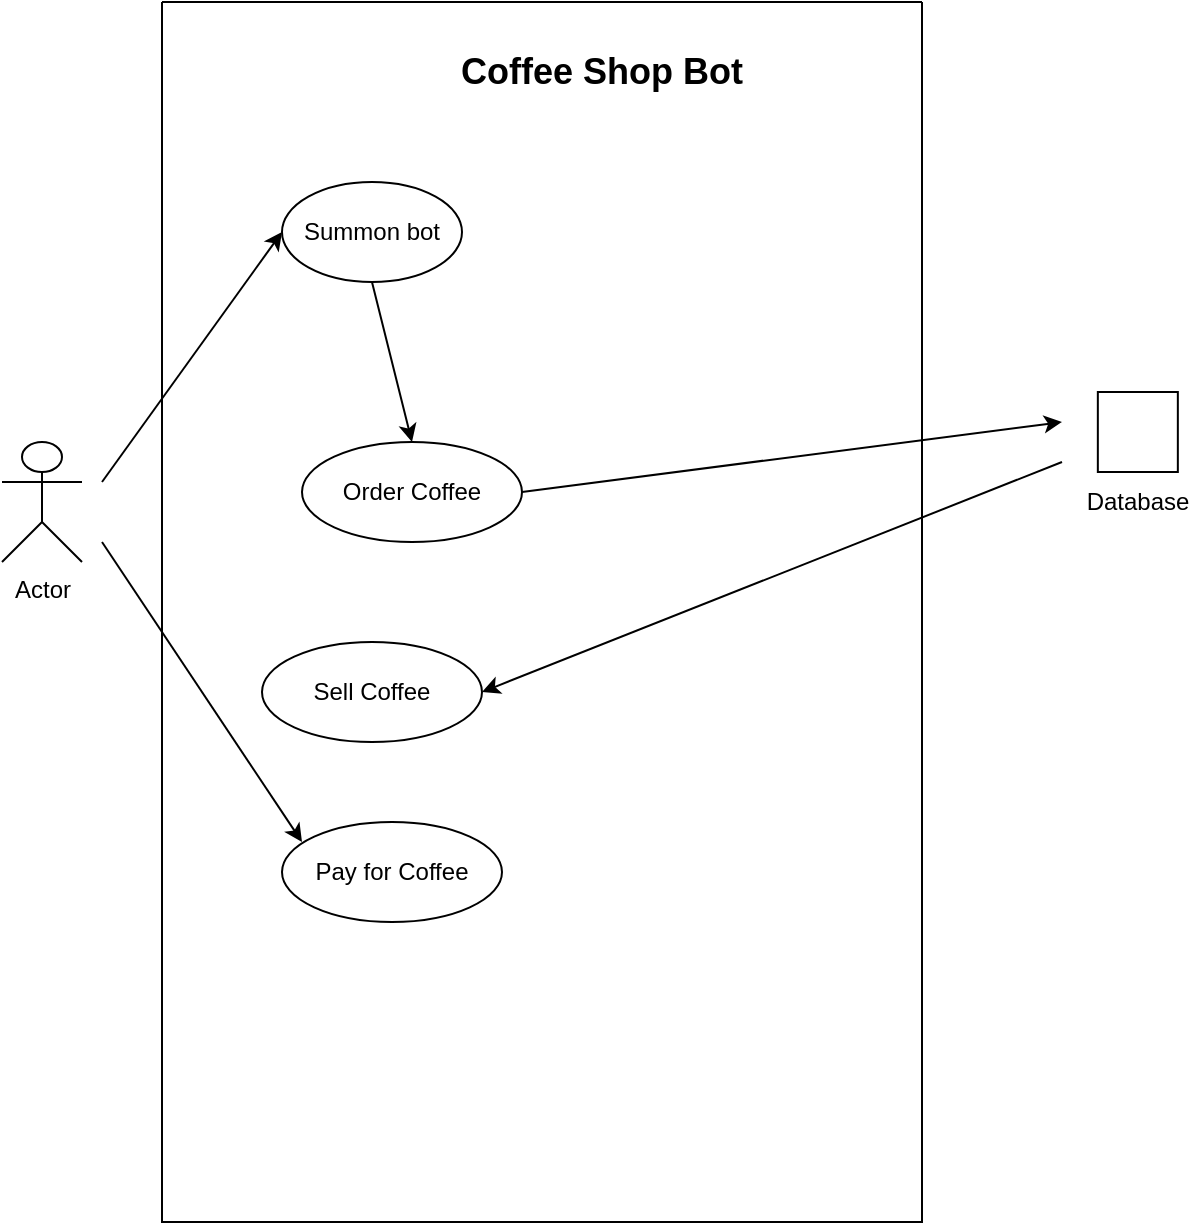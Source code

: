 <mxfile version="16.6.2" type="github">
  <diagram id="C5RBs43oDa-KdzZeNtuy" name="Page-1">
    <mxGraphModel dx="718" dy="508" grid="1" gridSize="10" guides="1" tooltips="1" connect="1" arrows="1" fold="1" page="1" pageScale="1" pageWidth="827" pageHeight="1169" math="0" shadow="0">
      <root>
        <mxCell id="WIyWlLk6GJQsqaUBKTNV-0" />
        <mxCell id="WIyWlLk6GJQsqaUBKTNV-1" parent="WIyWlLk6GJQsqaUBKTNV-0" />
        <mxCell id="J_BU-mP6Q_C5gwyvmjtZ-0" value="" style="swimlane;startSize=0;" parent="WIyWlLk6GJQsqaUBKTNV-1" vertex="1">
          <mxGeometry x="150" y="130" width="380" height="610" as="geometry" />
        </mxCell>
        <mxCell id="J_BU-mP6Q_C5gwyvmjtZ-1" value="&lt;h2&gt;Coffee Shop Bot&lt;/h2&gt;" style="text;html=1;strokeColor=none;fillColor=none;align=center;verticalAlign=middle;whiteSpace=wrap;rounded=0;" parent="J_BU-mP6Q_C5gwyvmjtZ-0" vertex="1">
          <mxGeometry x="120" y="20" width="200" height="30" as="geometry" />
        </mxCell>
        <mxCell id="J_BU-mP6Q_C5gwyvmjtZ-10" value="Summon bot" style="ellipse;whiteSpace=wrap;html=1;" parent="J_BU-mP6Q_C5gwyvmjtZ-0" vertex="1">
          <mxGeometry x="60" y="90" width="90" height="50" as="geometry" />
        </mxCell>
        <mxCell id="J_BU-mP6Q_C5gwyvmjtZ-15" value="Order Coffee" style="ellipse;whiteSpace=wrap;html=1;" parent="J_BU-mP6Q_C5gwyvmjtZ-0" vertex="1">
          <mxGeometry x="70" y="220" width="110" height="50" as="geometry" />
        </mxCell>
        <mxCell id="J_BU-mP6Q_C5gwyvmjtZ-20" value="Sell Coffee" style="ellipse;whiteSpace=wrap;html=1;" parent="J_BU-mP6Q_C5gwyvmjtZ-0" vertex="1">
          <mxGeometry x="50" y="320" width="110" height="50" as="geometry" />
        </mxCell>
        <mxCell id="J_BU-mP6Q_C5gwyvmjtZ-21" value="Pay for Coffee" style="ellipse;whiteSpace=wrap;html=1;" parent="J_BU-mP6Q_C5gwyvmjtZ-0" vertex="1">
          <mxGeometry x="60" y="410" width="110" height="50" as="geometry" />
        </mxCell>
        <mxCell id="i3bn0T6qQGXoADsRuVsi-5" value="" style="endArrow=classic;html=1;rounded=0;exitX=0.5;exitY=1;exitDx=0;exitDy=0;" edge="1" parent="J_BU-mP6Q_C5gwyvmjtZ-0" source="J_BU-mP6Q_C5gwyvmjtZ-10">
          <mxGeometry width="50" height="50" relative="1" as="geometry">
            <mxPoint x="210" y="210" as="sourcePoint" />
            <mxPoint x="125" y="220" as="targetPoint" />
          </mxGeometry>
        </mxCell>
        <mxCell id="i3bn0T6qQGXoADsRuVsi-6" value="" style="endArrow=classic;html=1;rounded=0;exitX=1;exitY=0.5;exitDx=0;exitDy=0;" edge="1" parent="J_BU-mP6Q_C5gwyvmjtZ-0" source="J_BU-mP6Q_C5gwyvmjtZ-15">
          <mxGeometry width="50" height="50" relative="1" as="geometry">
            <mxPoint x="200" y="300" as="sourcePoint" />
            <mxPoint x="450" y="210" as="targetPoint" />
          </mxGeometry>
        </mxCell>
        <mxCell id="i3bn0T6qQGXoADsRuVsi-7" value="" style="endArrow=classic;html=1;rounded=0;entryX=1;entryY=0.5;entryDx=0;entryDy=0;" edge="1" parent="J_BU-mP6Q_C5gwyvmjtZ-0" target="J_BU-mP6Q_C5gwyvmjtZ-20">
          <mxGeometry width="50" height="50" relative="1" as="geometry">
            <mxPoint x="450" y="230" as="sourcePoint" />
            <mxPoint x="340" y="360" as="targetPoint" />
          </mxGeometry>
        </mxCell>
        <mxCell id="J_BU-mP6Q_C5gwyvmjtZ-8" value="Actor" style="shape=umlActor;verticalLabelPosition=bottom;verticalAlign=top;html=1;outlineConnect=0;" parent="WIyWlLk6GJQsqaUBKTNV-1" vertex="1">
          <mxGeometry x="70" y="350" width="40" height="60" as="geometry" />
        </mxCell>
        <mxCell id="J_BU-mP6Q_C5gwyvmjtZ-14" value="Database" style="text;html=1;strokeColor=none;fillColor=none;align=center;verticalAlign=middle;whiteSpace=wrap;rounded=0;" parent="WIyWlLk6GJQsqaUBKTNV-1" vertex="1">
          <mxGeometry x="607.92" y="365" width="60" height="30" as="geometry" />
        </mxCell>
        <mxCell id="i3bn0T6qQGXoADsRuVsi-0" value="" style="rounded=0;whiteSpace=wrap;html=1;" vertex="1" parent="WIyWlLk6GJQsqaUBKTNV-1">
          <mxGeometry x="617.92" y="325" width="40" height="40" as="geometry" />
        </mxCell>
        <mxCell id="i3bn0T6qQGXoADsRuVsi-1" value="" style="endArrow=classic;html=1;rounded=0;entryX=0;entryY=0.5;entryDx=0;entryDy=0;" edge="1" parent="WIyWlLk6GJQsqaUBKTNV-1" target="J_BU-mP6Q_C5gwyvmjtZ-10">
          <mxGeometry width="50" height="50" relative="1" as="geometry">
            <mxPoint x="120" y="370" as="sourcePoint" />
            <mxPoint x="390" y="440" as="targetPoint" />
          </mxGeometry>
        </mxCell>
        <mxCell id="i3bn0T6qQGXoADsRuVsi-8" value="" style="endArrow=classic;html=1;rounded=0;" edge="1" parent="WIyWlLk6GJQsqaUBKTNV-1">
          <mxGeometry width="50" height="50" relative="1" as="geometry">
            <mxPoint x="120" y="400" as="sourcePoint" />
            <mxPoint x="220" y="550" as="targetPoint" />
          </mxGeometry>
        </mxCell>
      </root>
    </mxGraphModel>
  </diagram>
</mxfile>
